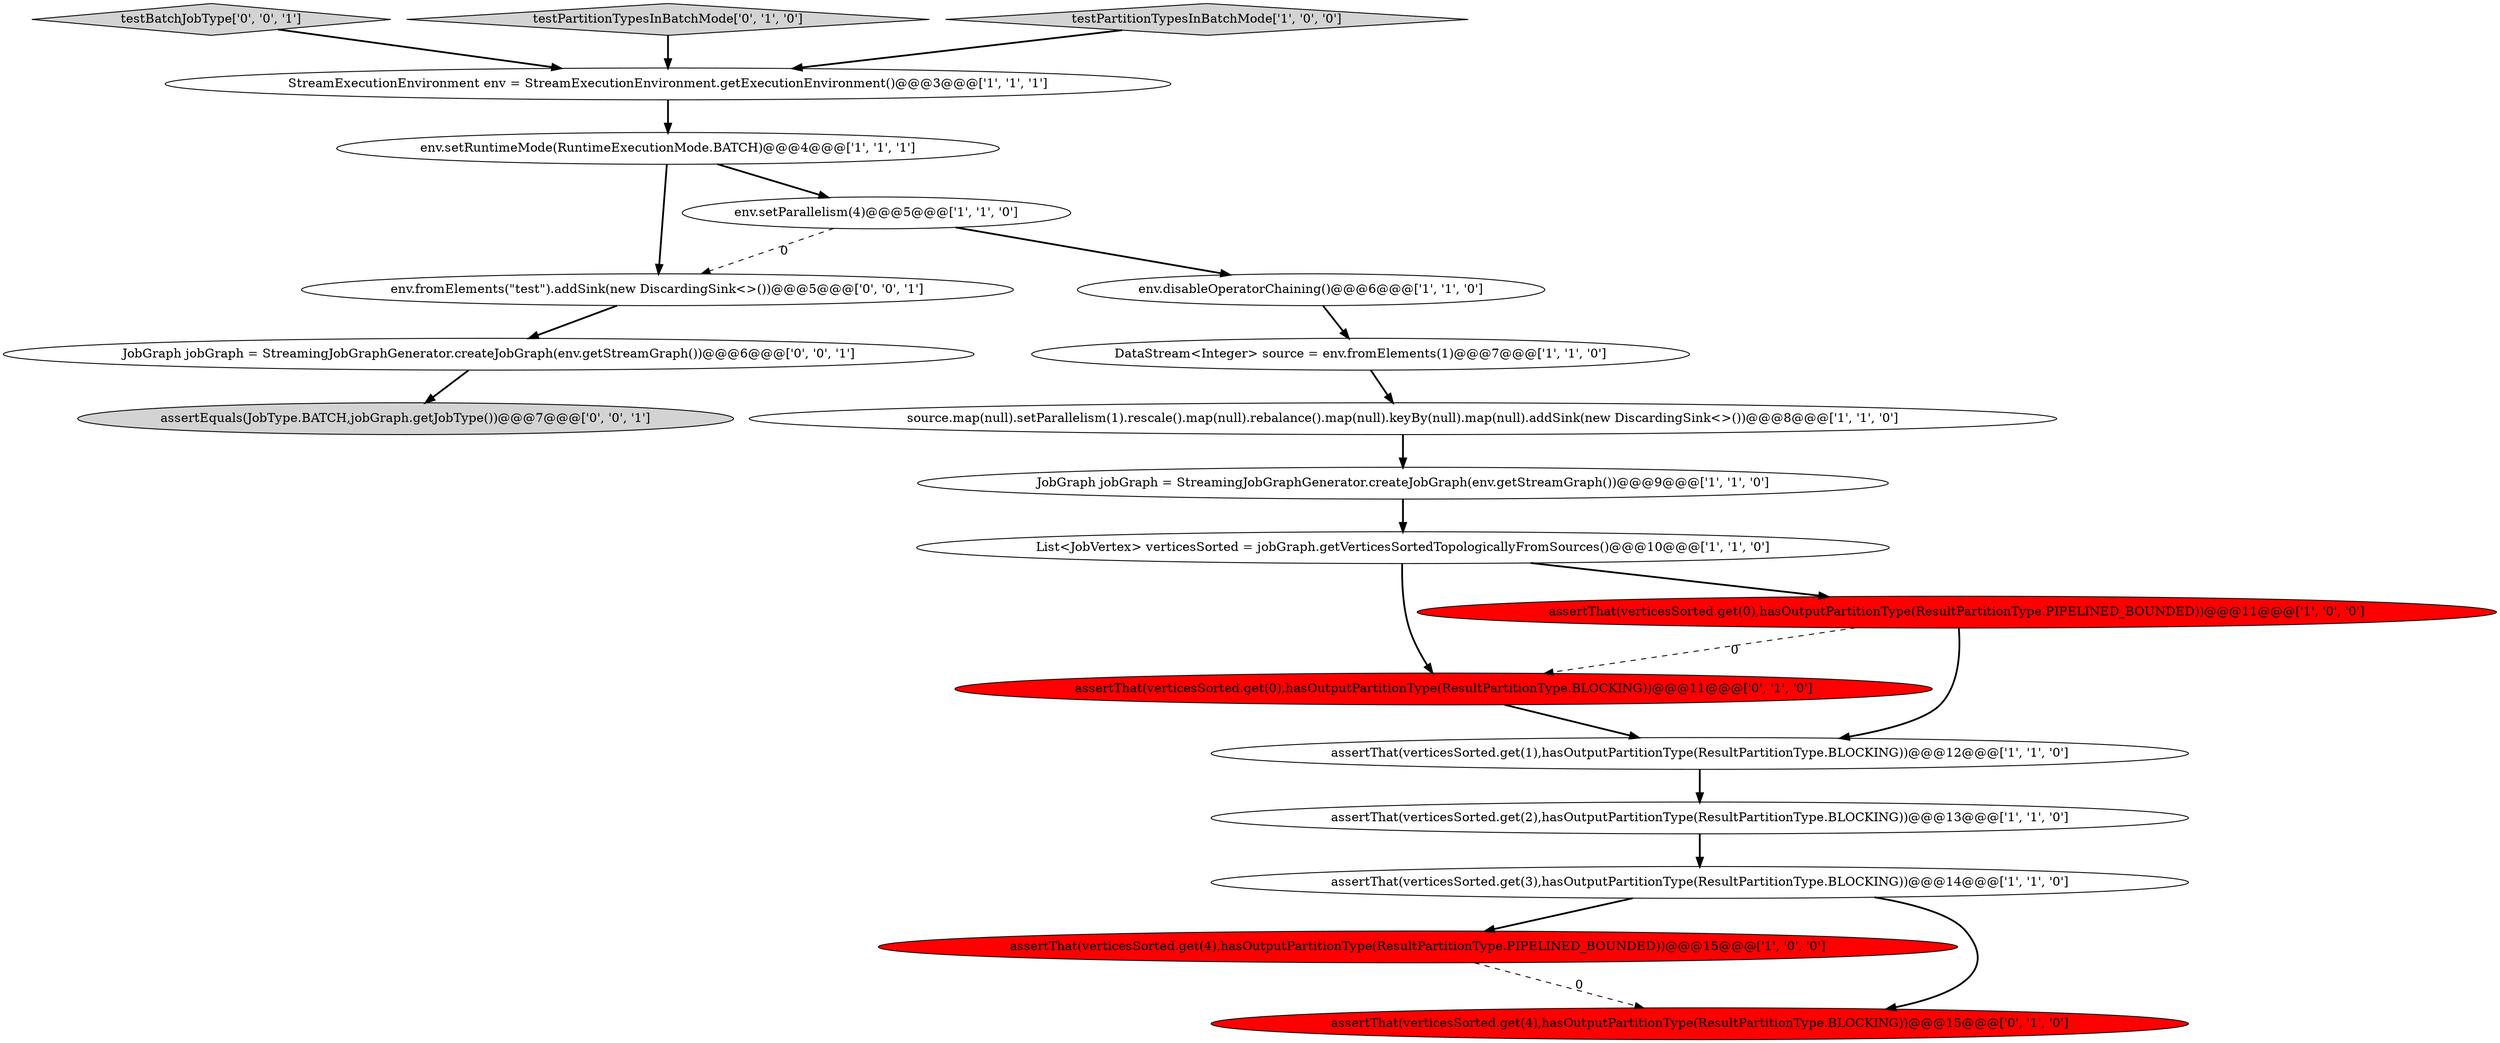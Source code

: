 digraph {
9 [style = filled, label = "JobGraph jobGraph = StreamingJobGraphGenerator.createJobGraph(env.getStreamGraph())@@@9@@@['1', '1', '0']", fillcolor = white, shape = ellipse image = "AAA0AAABBB1BBB"];
8 [style = filled, label = "List<JobVertex> verticesSorted = jobGraph.getVerticesSortedTopologicallyFromSources()@@@10@@@['1', '1', '0']", fillcolor = white, shape = ellipse image = "AAA0AAABBB1BBB"];
1 [style = filled, label = "assertThat(verticesSorted.get(4),hasOutputPartitionType(ResultPartitionType.PIPELINED_BOUNDED))@@@15@@@['1', '0', '0']", fillcolor = red, shape = ellipse image = "AAA1AAABBB1BBB"];
16 [style = filled, label = "assertThat(verticesSorted.get(4),hasOutputPartitionType(ResultPartitionType.BLOCKING))@@@15@@@['0', '1', '0']", fillcolor = red, shape = ellipse image = "AAA1AAABBB2BBB"];
20 [style = filled, label = "assertEquals(JobType.BATCH,jobGraph.getJobType())@@@7@@@['0', '0', '1']", fillcolor = lightgray, shape = ellipse image = "AAA0AAABBB3BBB"];
14 [style = filled, label = "assertThat(verticesSorted.get(0),hasOutputPartitionType(ResultPartitionType.BLOCKING))@@@11@@@['0', '1', '0']", fillcolor = red, shape = ellipse image = "AAA1AAABBB2BBB"];
10 [style = filled, label = "assertThat(verticesSorted.get(0),hasOutputPartitionType(ResultPartitionType.PIPELINED_BOUNDED))@@@11@@@['1', '0', '0']", fillcolor = red, shape = ellipse image = "AAA1AAABBB1BBB"];
4 [style = filled, label = "DataStream<Integer> source = env.fromElements(1)@@@7@@@['1', '1', '0']", fillcolor = white, shape = ellipse image = "AAA0AAABBB1BBB"];
19 [style = filled, label = "JobGraph jobGraph = StreamingJobGraphGenerator.createJobGraph(env.getStreamGraph())@@@6@@@['0', '0', '1']", fillcolor = white, shape = ellipse image = "AAA0AAABBB3BBB"];
11 [style = filled, label = "assertThat(verticesSorted.get(1),hasOutputPartitionType(ResultPartitionType.BLOCKING))@@@12@@@['1', '1', '0']", fillcolor = white, shape = ellipse image = "AAA0AAABBB1BBB"];
17 [style = filled, label = "env.fromElements(\"test\").addSink(new DiscardingSink<>())@@@5@@@['0', '0', '1']", fillcolor = white, shape = ellipse image = "AAA0AAABBB3BBB"];
5 [style = filled, label = "assertThat(verticesSorted.get(3),hasOutputPartitionType(ResultPartitionType.BLOCKING))@@@14@@@['1', '1', '0']", fillcolor = white, shape = ellipse image = "AAA0AAABBB1BBB"];
12 [style = filled, label = "assertThat(verticesSorted.get(2),hasOutputPartitionType(ResultPartitionType.BLOCKING))@@@13@@@['1', '1', '0']", fillcolor = white, shape = ellipse image = "AAA0AAABBB1BBB"];
6 [style = filled, label = "StreamExecutionEnvironment env = StreamExecutionEnvironment.getExecutionEnvironment()@@@3@@@['1', '1', '1']", fillcolor = white, shape = ellipse image = "AAA0AAABBB1BBB"];
3 [style = filled, label = "env.setRuntimeMode(RuntimeExecutionMode.BATCH)@@@4@@@['1', '1', '1']", fillcolor = white, shape = ellipse image = "AAA0AAABBB1BBB"];
18 [style = filled, label = "testBatchJobType['0', '0', '1']", fillcolor = lightgray, shape = diamond image = "AAA0AAABBB3BBB"];
15 [style = filled, label = "testPartitionTypesInBatchMode['0', '1', '0']", fillcolor = lightgray, shape = diamond image = "AAA0AAABBB2BBB"];
2 [style = filled, label = "env.disableOperatorChaining()@@@6@@@['1', '1', '0']", fillcolor = white, shape = ellipse image = "AAA0AAABBB1BBB"];
13 [style = filled, label = "env.setParallelism(4)@@@5@@@['1', '1', '0']", fillcolor = white, shape = ellipse image = "AAA0AAABBB1BBB"];
0 [style = filled, label = "testPartitionTypesInBatchMode['1', '0', '0']", fillcolor = lightgray, shape = diamond image = "AAA0AAABBB1BBB"];
7 [style = filled, label = "source.map(null).setParallelism(1).rescale().map(null).rebalance().map(null).keyBy(null).map(null).addSink(new DiscardingSink<>())@@@8@@@['1', '1', '0']", fillcolor = white, shape = ellipse image = "AAA0AAABBB1BBB"];
6->3 [style = bold, label=""];
8->10 [style = bold, label=""];
12->5 [style = bold, label=""];
0->6 [style = bold, label=""];
19->20 [style = bold, label=""];
8->14 [style = bold, label=""];
13->17 [style = dashed, label="0"];
11->12 [style = bold, label=""];
15->6 [style = bold, label=""];
9->8 [style = bold, label=""];
2->4 [style = bold, label=""];
17->19 [style = bold, label=""];
4->7 [style = bold, label=""];
5->16 [style = bold, label=""];
7->9 [style = bold, label=""];
5->1 [style = bold, label=""];
18->6 [style = bold, label=""];
1->16 [style = dashed, label="0"];
3->13 [style = bold, label=""];
3->17 [style = bold, label=""];
14->11 [style = bold, label=""];
10->14 [style = dashed, label="0"];
13->2 [style = bold, label=""];
10->11 [style = bold, label=""];
}

